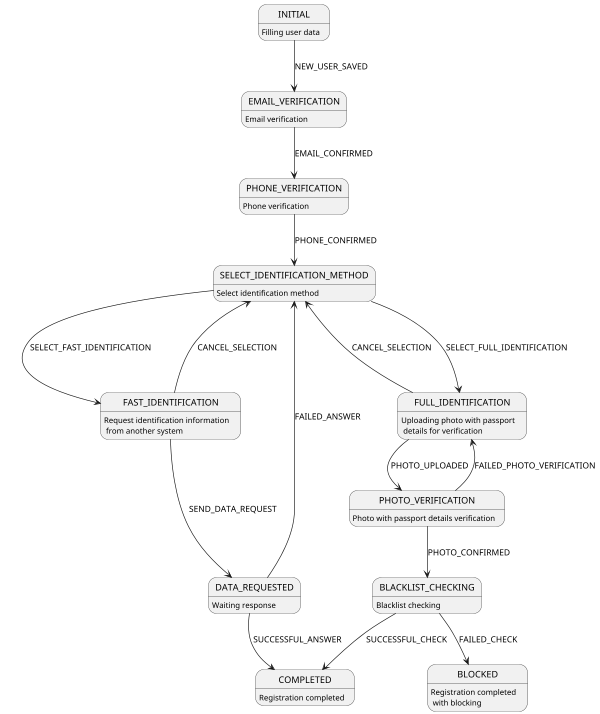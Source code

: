 @startuml
scale 600 width

state INITIAL {
    INITIAL: Filling user data
}

state EMAIL_VERIFICATION {
    EMAIL_VERIFICATION : Email verification
}

state PHONE_VERIFICATION {
    PHONE_VERIFICATION : Phone verification
}

state SELECT_IDENTIFICATION_METHOD {
    SELECT_IDENTIFICATION_METHOD : Select identification method
}

state FAST_IDENTIFICATION {
    FAST_IDENTIFICATION: Request identification information \n from another system
}

state DATA_REQUESTED {
    DATA_REQUESTED : Waiting response
}

state FULL_IDENTIFICATION {
    FULL_IDENTIFICATION : Uploading photo with passport \n details for verification
}

state PHOTO_VERIFICATION {
    PHOTO_VERIFICATION : Photo with passport details verification
}

state BLACKLIST_CHECKING {
    BLACKLIST_CHECKING : Blacklist checking
}

state COMPLETED {
    COMPLETED : Registration completed
}

state BLOCKED {
    BLOCKED : Registration completed \n with blocking
}


INITIAL --> EMAIL_VERIFICATION : NEW_USER_SAVED

EMAIL_VERIFICATION --> PHONE_VERIFICATION : EMAIL_CONFIRMED

PHONE_VERIFICATION --> SELECT_IDENTIFICATION_METHOD : PHONE_CONFIRMED

SELECT_IDENTIFICATION_METHOD ---> FAST_IDENTIFICATION : SELECT_FAST_IDENTIFICATION
SELECT_IDENTIFICATION_METHOD ---> FULL_IDENTIFICATION : SELECT_FULL_IDENTIFICATION

FAST_IDENTIFICATION ---> SELECT_IDENTIFICATION_METHOD : CANCEL_SELECTION
FAST_IDENTIFICATION ---> DATA_REQUESTED : SEND_DATA_REQUEST

DATA_REQUESTED ---> SELECT_IDENTIFICATION_METHOD : FAILED_ANSWER
DATA_REQUESTED --> COMPLETED : SUCCESSFUL_ANSWER

FULL_IDENTIFICATION ---> SELECT_IDENTIFICATION_METHOD : CANCEL_SELECTION
FULL_IDENTIFICATION --> PHOTO_VERIFICATION : PHOTO_UPLOADED

PHOTO_VERIFICATION --> FULL_IDENTIFICATION : FAILED_PHOTO_VERIFICATION
PHOTO_VERIFICATION --> BLACKLIST_CHECKING : PHOTO_CONFIRMED

BLACKLIST_CHECKING --> COMPLETED : SUCCESSFUL_CHECK
BLACKLIST_CHECKING --> BLOCKED : FAILED_CHECK

@enduml